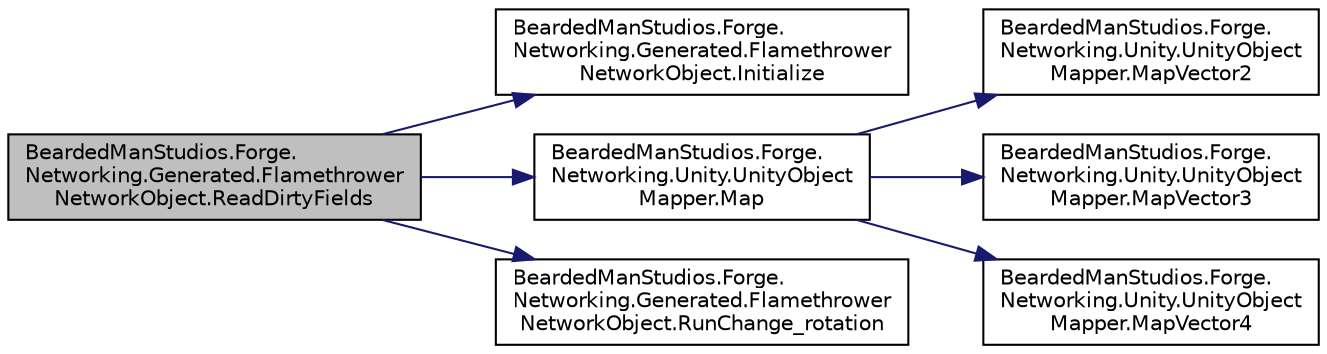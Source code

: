 digraph "BeardedManStudios.Forge.Networking.Generated.FlamethrowerNetworkObject.ReadDirtyFields"
{
 // LATEX_PDF_SIZE
  edge [fontname="Helvetica",fontsize="10",labelfontname="Helvetica",labelfontsize="10"];
  node [fontname="Helvetica",fontsize="10",shape=record];
  rankdir="LR";
  Node11 [label="BeardedManStudios.Forge.\lNetworking.Generated.Flamethrower\lNetworkObject.ReadDirtyFields",height=0.2,width=0.4,color="black", fillcolor="grey75", style="filled", fontcolor="black",tooltip=" "];
  Node11 -> Node12 [color="midnightblue",fontsize="10",style="solid",fontname="Helvetica"];
  Node12 [label="BeardedManStudios.Forge.\lNetworking.Generated.Flamethrower\lNetworkObject.Initialize",height=0.2,width=0.4,color="black", fillcolor="white", style="filled",URL="$class_bearded_man_studios_1_1_forge_1_1_networking_1_1_generated_1_1_flamethrower_network_object.html#a93487bd9e6de7cad076955de9bb9b00a",tooltip=" "];
  Node11 -> Node13 [color="midnightblue",fontsize="10",style="solid",fontname="Helvetica"];
  Node13 [label="BeardedManStudios.Forge.\lNetworking.Unity.UnityObject\lMapper.Map",height=0.2,width=0.4,color="black", fillcolor="white", style="filled",URL="$class_bearded_man_studios_1_1_forge_1_1_networking_1_1_unity_1_1_unity_object_mapper.html#a257ff895e140a2248a418de3405c9009",tooltip="Map a type of object from a FrameStream to a object"];
  Node13 -> Node14 [color="midnightblue",fontsize="10",style="solid",fontname="Helvetica"];
  Node14 [label="BeardedManStudios.Forge.\lNetworking.Unity.UnityObject\lMapper.MapVector2",height=0.2,width=0.4,color="black", fillcolor="white", style="filled",URL="$class_bearded_man_studios_1_1_forge_1_1_networking_1_1_unity_1_1_unity_object_mapper.html#aebbfb72c566d9ee0733f66bfa3ee5e5c",tooltip="Get a Vector2 out of a FrameStream"];
  Node13 -> Node15 [color="midnightblue",fontsize="10",style="solid",fontname="Helvetica"];
  Node15 [label="BeardedManStudios.Forge.\lNetworking.Unity.UnityObject\lMapper.MapVector3",height=0.2,width=0.4,color="black", fillcolor="white", style="filled",URL="$class_bearded_man_studios_1_1_forge_1_1_networking_1_1_unity_1_1_unity_object_mapper.html#aa245f139867a275b4a750fe4187396bd",tooltip="Get a Vector3 out of a FrameStream"];
  Node13 -> Node16 [color="midnightblue",fontsize="10",style="solid",fontname="Helvetica"];
  Node16 [label="BeardedManStudios.Forge.\lNetworking.Unity.UnityObject\lMapper.MapVector4",height=0.2,width=0.4,color="black", fillcolor="white", style="filled",URL="$class_bearded_man_studios_1_1_forge_1_1_networking_1_1_unity_1_1_unity_object_mapper.html#aef41215d1be1b6dd60b4535e787b5f53",tooltip="Get a Vector4 out of a FrameStream"];
  Node11 -> Node17 [color="midnightblue",fontsize="10",style="solid",fontname="Helvetica"];
  Node17 [label="BeardedManStudios.Forge.\lNetworking.Generated.Flamethrower\lNetworkObject.RunChange_rotation",height=0.2,width=0.4,color="black", fillcolor="white", style="filled",URL="$class_bearded_man_studios_1_1_forge_1_1_networking_1_1_generated_1_1_flamethrower_network_object.html#aaa467d102ff6897331d0499e87397908",tooltip=" "];
}
